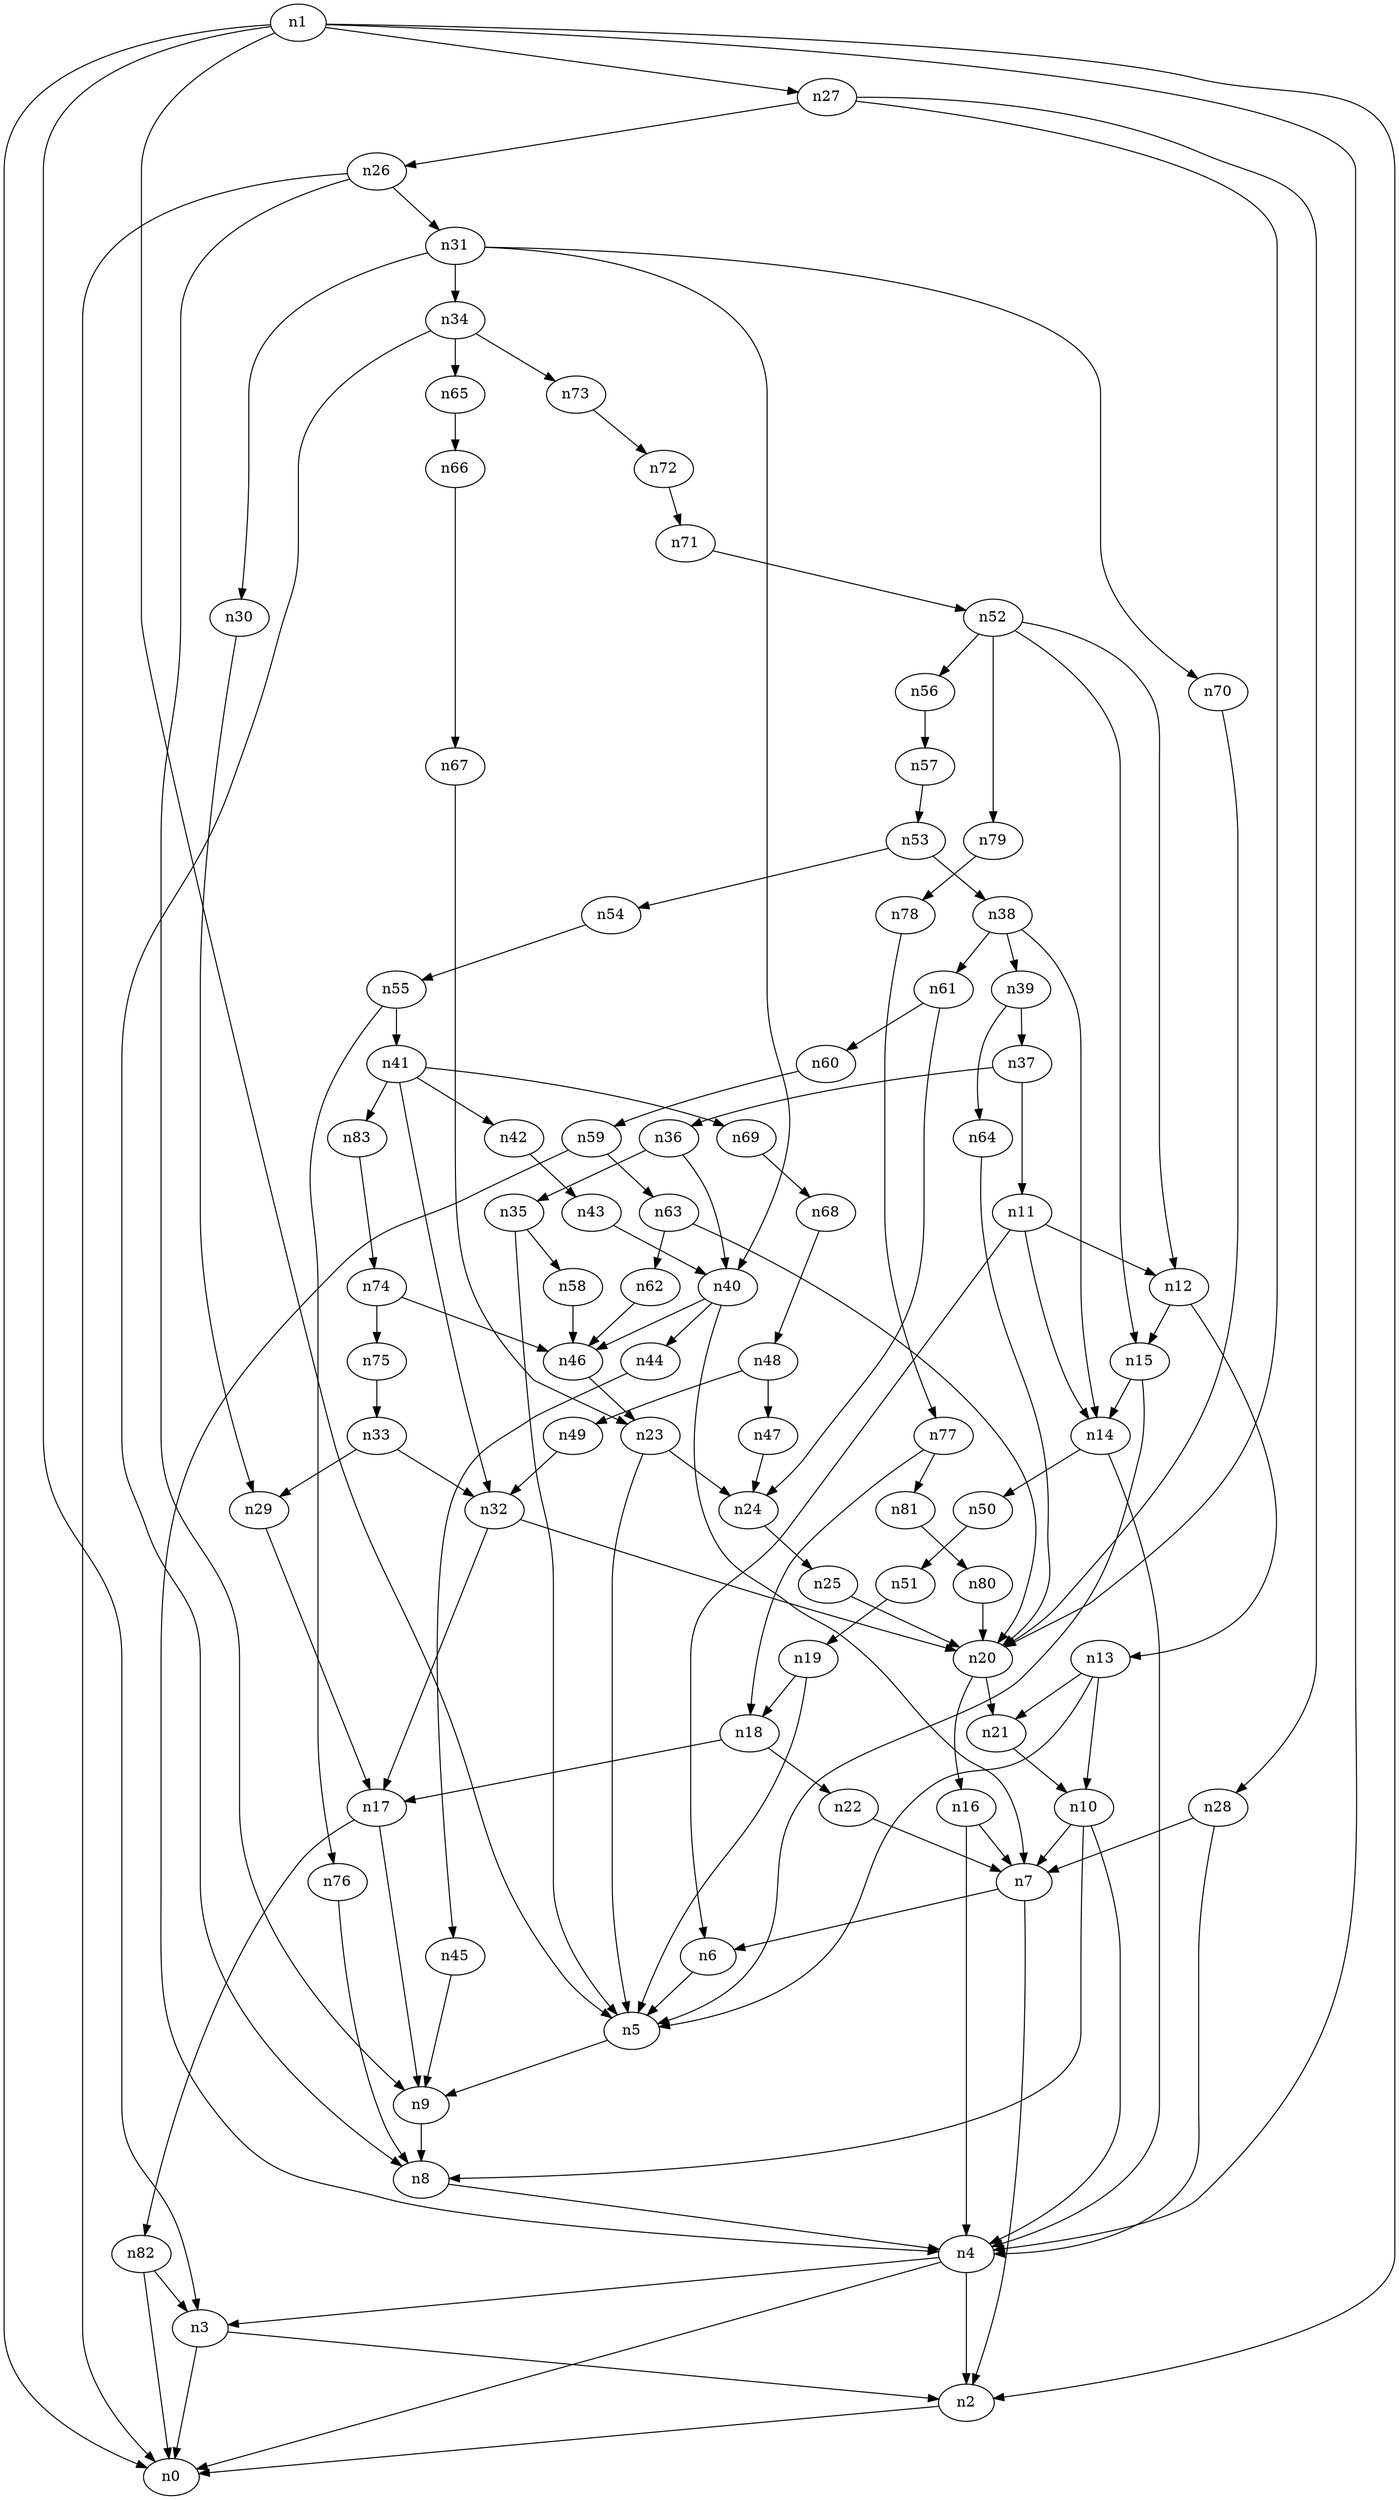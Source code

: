 digraph G {
	n1 -> n0	 [_graphml_id=e0];
	n1 -> n2	 [_graphml_id=e1];
	n1 -> n3	 [_graphml_id=e6];
	n1 -> n4	 [_graphml_id=e9];
	n1 -> n5	 [_graphml_id=e10];
	n1 -> n27	 [_graphml_id=e46];
	n2 -> n0	 [_graphml_id=e5];
	n3 -> n0	 [_graphml_id=e8];
	n3 -> n2	 [_graphml_id=e2];
	n4 -> n0	 [_graphml_id=e4];
	n4 -> n2	 [_graphml_id=e7];
	n4 -> n3	 [_graphml_id=e3];
	n5 -> n9	 [_graphml_id=e16];
	n6 -> n5	 [_graphml_id=e11];
	n7 -> n2	 [_graphml_id=e13];
	n7 -> n6	 [_graphml_id=e12];
	n8 -> n4	 [_graphml_id=e14];
	n9 -> n8	 [_graphml_id=e15];
	n10 -> n4	 [_graphml_id=e18];
	n10 -> n7	 [_graphml_id=e17];
	n10 -> n8	 [_graphml_id=e19];
	n11 -> n6	 [_graphml_id=e20];
	n11 -> n12	 [_graphml_id=e21];
	n11 -> n14	 [_graphml_id=e39];
	n12 -> n13	 [_graphml_id=e22];
	n12 -> n15	 [_graphml_id=e29];
	n13 -> n5	 [_graphml_id=e23];
	n13 -> n10	 [_graphml_id=e69];
	n13 -> n21	 [_graphml_id=e36];
	n14 -> n4	 [_graphml_id=e24];
	n14 -> n50	 [_graphml_id=e84];
	n15 -> n5	 [_graphml_id=e26];
	n15 -> n14	 [_graphml_id=e25];
	n16 -> n4	 [_graphml_id=e28];
	n16 -> n7	 [_graphml_id=e27];
	n17 -> n9	 [_graphml_id=e30];
	n17 -> n82	 [_graphml_id=e139];
	n18 -> n17	 [_graphml_id=e31];
	n18 -> n22	 [_graphml_id=e38];
	n19 -> n5	 [_graphml_id=e33];
	n19 -> n18	 [_graphml_id=e32];
	n20 -> n16	 [_graphml_id=e34];
	n20 -> n21	 [_graphml_id=e35];
	n21 -> n10	 [_graphml_id=e49];
	n22 -> n7	 [_graphml_id=e37];
	n23 -> n5	 [_graphml_id=e40];
	n23 -> n24	 [_graphml_id=e41];
	n24 -> n25	 [_graphml_id=e42];
	n25 -> n20	 [_graphml_id=e43];
	n26 -> n0	 [_graphml_id=e44];
	n26 -> n9	 [_graphml_id=e59];
	n26 -> n31	 [_graphml_id=e53];
	n27 -> n20	 [_graphml_id=e89];
	n27 -> n26	 [_graphml_id=e45];
	n27 -> n28	 [_graphml_id=e47];
	n28 -> n4	 [_graphml_id=e48];
	n28 -> n7	 [_graphml_id=e99];
	n29 -> n17	 [_graphml_id=e50];
	n30 -> n29	 [_graphml_id=e51];
	n31 -> n30	 [_graphml_id=e52];
	n31 -> n34	 [_graphml_id=e57];
	n31 -> n40	 [_graphml_id=e67];
	n31 -> n70	 [_graphml_id=e117];
	n32 -> n17	 [_graphml_id=e79];
	n32 -> n20	 [_graphml_id=e54];
	n33 -> n29	 [_graphml_id=e56];
	n33 -> n32	 [_graphml_id=e55];
	n34 -> n8	 [_graphml_id=e58];
	n34 -> n65	 [_graphml_id=e110];
	n34 -> n73	 [_graphml_id=e123];
	n35 -> n5	 [_graphml_id=e60];
	n35 -> n58	 [_graphml_id=e97];
	n36 -> n35	 [_graphml_id=e61];
	n36 -> n40	 [_graphml_id=e68];
	n37 -> n11	 [_graphml_id=e63];
	n37 -> n36	 [_graphml_id=e62];
	n38 -> n14	 [_graphml_id=e64];
	n38 -> n39	 [_graphml_id=e65];
	n38 -> n61	 [_graphml_id=e103];
	n39 -> n37	 [_graphml_id=e66];
	n39 -> n64	 [_graphml_id=e107];
	n40 -> n7	 [_graphml_id=e119];
	n40 -> n44	 [_graphml_id=e74];
	n40 -> n46	 [_graphml_id=e78];
	n41 -> n32	 [_graphml_id=e70];
	n41 -> n42	 [_graphml_id=e71];
	n41 -> n69	 [_graphml_id=e116];
	n41 -> n83	 [_graphml_id=e140];
	n42 -> n43	 [_graphml_id=e72];
	n43 -> n40	 [_graphml_id=e73];
	n44 -> n45	 [_graphml_id=e75];
	n45 -> n9	 [_graphml_id=e76];
	n46 -> n23	 [_graphml_id=e77];
	n47 -> n24	 [_graphml_id=e80];
	n48 -> n47	 [_graphml_id=e81];
	n48 -> n49	 [_graphml_id=e82];
	n49 -> n32	 [_graphml_id=e83];
	n50 -> n51	 [_graphml_id=e85];
	n51 -> n19	 [_graphml_id=e86];
	n52 -> n12	 [_graphml_id=e88];
	n52 -> n15	 [_graphml_id=e87];
	n52 -> n56	 [_graphml_id=e94];
	n52 -> n79	 [_graphml_id=e133];
	n53 -> n38	 [_graphml_id=e90];
	n53 -> n54	 [_graphml_id=e91];
	n54 -> n55	 [_graphml_id=e92];
	n55 -> n41	 [_graphml_id=e93];
	n55 -> n76	 [_graphml_id=e127];
	n56 -> n57	 [_graphml_id=e95];
	n57 -> n53	 [_graphml_id=e96];
	n58 -> n46	 [_graphml_id=e98];
	n59 -> n4	 [_graphml_id=e100];
	n59 -> n63	 [_graphml_id=e106];
	n60 -> n59	 [_graphml_id=e101];
	n61 -> n24	 [_graphml_id=e109];
	n61 -> n60	 [_graphml_id=e102];
	n62 -> n46	 [_graphml_id=e104];
	n63 -> n20	 [_graphml_id=e129];
	n63 -> n62	 [_graphml_id=e105];
	n64 -> n20	 [_graphml_id=e108];
	n65 -> n66	 [_graphml_id=e111];
	n66 -> n67	 [_graphml_id=e112];
	n67 -> n23	 [_graphml_id=e113];
	n68 -> n48	 [_graphml_id=e114];
	n69 -> n68	 [_graphml_id=e115];
	n70 -> n20	 [_graphml_id=e118];
	n71 -> n52	 [_graphml_id=e120];
	n72 -> n71	 [_graphml_id=e121];
	n73 -> n72	 [_graphml_id=e122];
	n74 -> n46	 [_graphml_id=e124];
	n74 -> n75	 [_graphml_id=e125];
	n75 -> n33	 [_graphml_id=e126];
	n76 -> n8	 [_graphml_id=e128];
	n77 -> n18	 [_graphml_id=e130];
	n77 -> n81	 [_graphml_id=e136];
	n78 -> n77	 [_graphml_id=e131];
	n79 -> n78	 [_graphml_id=e132];
	n80 -> n20	 [_graphml_id=e134];
	n81 -> n80	 [_graphml_id=e135];
	n82 -> n0	 [_graphml_id=e138];
	n82 -> n3	 [_graphml_id=e137];
	n83 -> n74	 [_graphml_id=e141];
}
